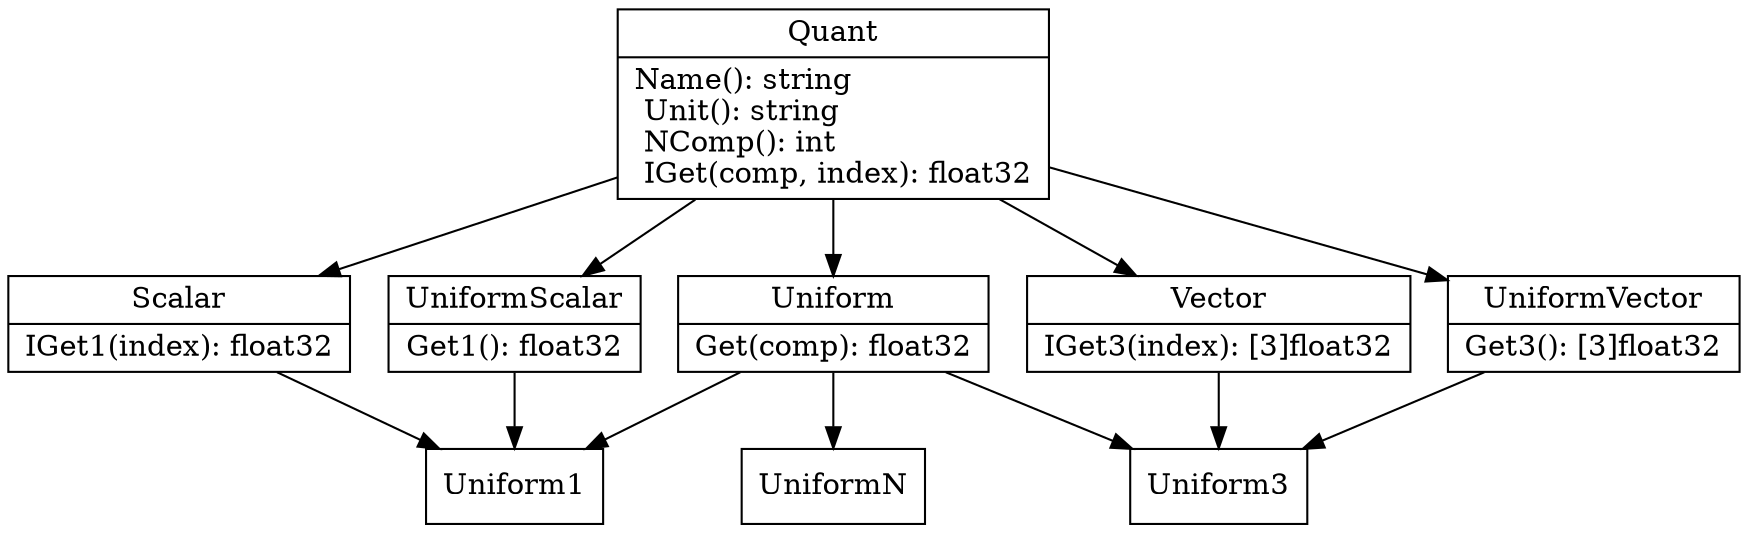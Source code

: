 digraph whiteboard{

node [ shape = "record" ]

Quant [label="{Quant | Name(): string \l Unit(): string \l NComp(): int \l IGet(comp, index): float32}"]

Scalar [label="{Scalar | IGet1(index): float32}"]
Quant->Scalar


Vector [label="{Vector | IGet3(index): [3]float32}"]
Quant->Vector


Uniform [label="{Uniform | Get(comp): float32}"]
Quant->Uniform

UniformScalar [label="{UniformScalar | Get1(): float32}"]
Quant->UniformScalar

UniformVector [label="{UniformVector | Get3(): [3]float32}"]
Quant->UniformVector

UniformN [label="{UniformN}"]
Uniform->UniformN

Uniform1 [label="{Uniform1}"]
Uniform->Uniform1
Scalar->Uniform1
UniformScalar->Uniform1

Uniform3 [label="{Uniform3}"]
Uniform->Uniform3
Vector->Uniform3
UniformVector->Uniform3

}
